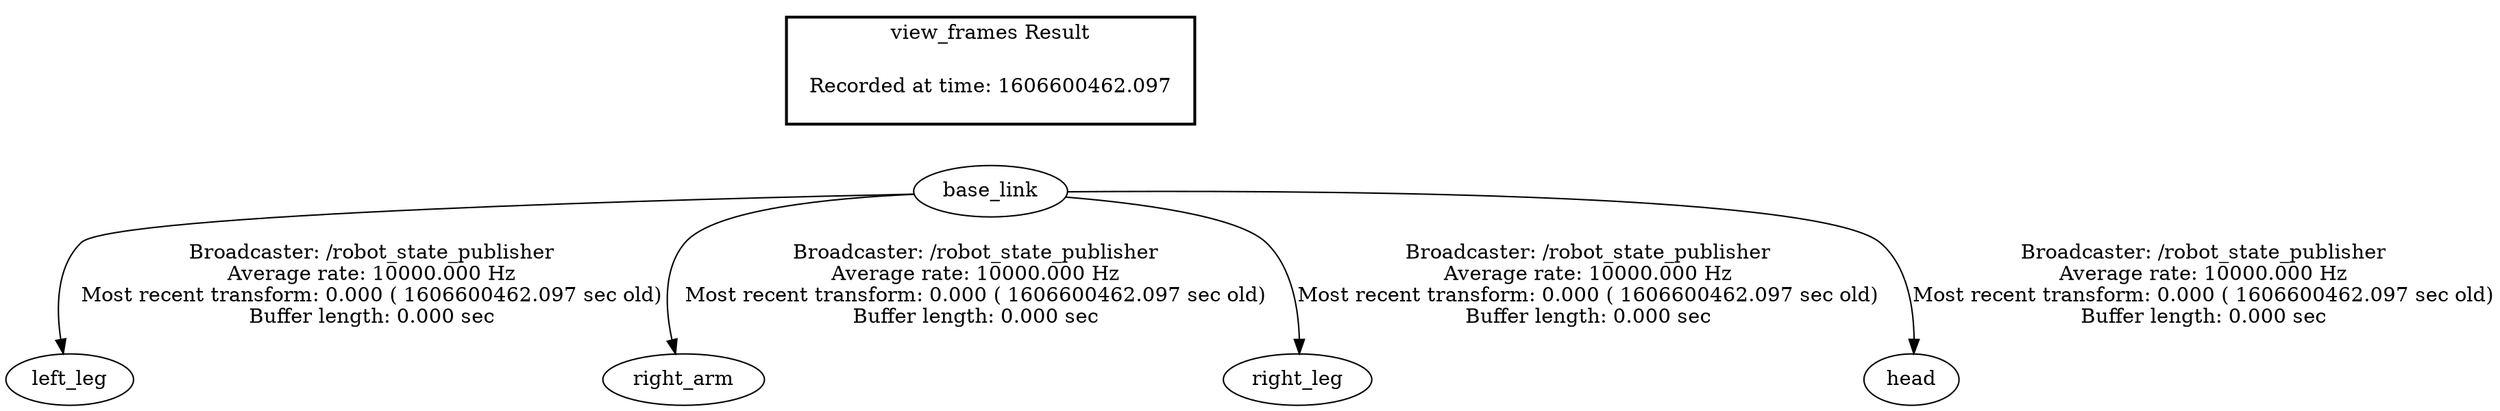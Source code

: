 digraph G {
"base_link" -> "left_leg"[label="Broadcaster: /robot_state_publisher\nAverage rate: 10000.000 Hz\nMost recent transform: 0.000 ( 1606600462.097 sec old)\nBuffer length: 0.000 sec\n"];
"base_link" -> "right_arm"[label="Broadcaster: /robot_state_publisher\nAverage rate: 10000.000 Hz\nMost recent transform: 0.000 ( 1606600462.097 sec old)\nBuffer length: 0.000 sec\n"];
"base_link" -> "right_leg"[label="Broadcaster: /robot_state_publisher\nAverage rate: 10000.000 Hz\nMost recent transform: 0.000 ( 1606600462.097 sec old)\nBuffer length: 0.000 sec\n"];
"base_link" -> "head"[label="Broadcaster: /robot_state_publisher\nAverage rate: 10000.000 Hz\nMost recent transform: 0.000 ( 1606600462.097 sec old)\nBuffer length: 0.000 sec\n"];
edge [style=invis];
 subgraph cluster_legend { style=bold; color=black; label ="view_frames Result";
"Recorded at time: 1606600462.097"[ shape=plaintext ] ;
 }->"base_link";
}